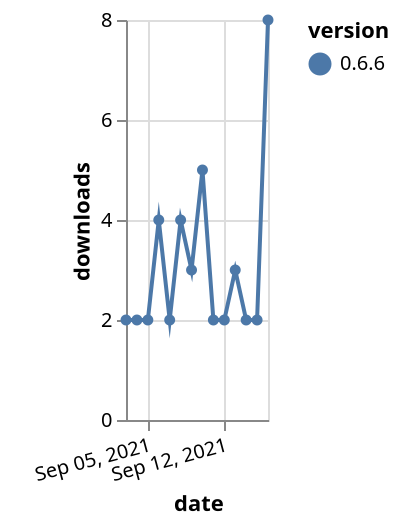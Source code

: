 {"$schema": "https://vega.github.io/schema/vega-lite/v5.json", "description": "A simple bar chart with embedded data.", "data": {"values": [{"date": "2021-09-03", "total": 3581, "delta": 2, "version": "0.6.6"}, {"date": "2021-09-04", "total": 3583, "delta": 2, "version": "0.6.6"}, {"date": "2021-09-05", "total": 3585, "delta": 2, "version": "0.6.6"}, {"date": "2021-09-06", "total": 3589, "delta": 4, "version": "0.6.6"}, {"date": "2021-09-07", "total": 3591, "delta": 2, "version": "0.6.6"}, {"date": "2021-09-08", "total": 3595, "delta": 4, "version": "0.6.6"}, {"date": "2021-09-09", "total": 3598, "delta": 3, "version": "0.6.6"}, {"date": "2021-09-10", "total": 3603, "delta": 5, "version": "0.6.6"}, {"date": "2021-09-11", "total": 3605, "delta": 2, "version": "0.6.6"}, {"date": "2021-09-12", "total": 3607, "delta": 2, "version": "0.6.6"}, {"date": "2021-09-13", "total": 3610, "delta": 3, "version": "0.6.6"}, {"date": "2021-09-14", "total": 3612, "delta": 2, "version": "0.6.6"}, {"date": "2021-09-15", "total": 3614, "delta": 2, "version": "0.6.6"}, {"date": "2021-09-16", "total": 3622, "delta": 8, "version": "0.6.6"}]}, "width": "container", "mark": {"type": "line", "point": {"filled": true}}, "encoding": {"x": {"field": "date", "type": "temporal", "timeUnit": "yearmonthdate", "title": "date", "axis": {"labelAngle": -15}}, "y": {"field": "delta", "type": "quantitative", "title": "downloads"}, "color": {"field": "version", "type": "nominal"}, "tooltip": {"field": "delta"}}}